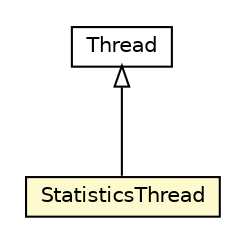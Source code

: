 #!/usr/local/bin/dot
#
# Class diagram 
# Generated by UMLGraph version 5.1 (http://www.umlgraph.org/)
#

digraph G {
	edge [fontname="Helvetica",fontsize=10,labelfontname="Helvetica",labelfontsize=10];
	node [fontname="Helvetica",fontsize=10,shape=plaintext];
	nodesep=0.25;
	ranksep=0.5;
	// pt.ist.fenixframework.backend.jvstm.pstm.StatisticsThread
	c103016 [label=<<table title="pt.ist.fenixframework.backend.jvstm.pstm.StatisticsThread" border="0" cellborder="1" cellspacing="0" cellpadding="2" port="p" bgcolor="lemonChiffon" href="./StatisticsThread.html">
		<tr><td><table border="0" cellspacing="0" cellpadding="1">
<tr><td align="center" balign="center"> StatisticsThread </td></tr>
		</table></td></tr>
		</table>>, fontname="Helvetica", fontcolor="black", fontsize=10.0];
	//pt.ist.fenixframework.backend.jvstm.pstm.StatisticsThread extends java.lang.Thread
	c103143:p -> c103016:p [dir=back,arrowtail=empty];
	// java.lang.Thread
	c103143 [label=<<table title="java.lang.Thread" border="0" cellborder="1" cellspacing="0" cellpadding="2" port="p" href="http://java.sun.com/j2se/1.4.2/docs/api/java/lang/Thread.html">
		<tr><td><table border="0" cellspacing="0" cellpadding="1">
<tr><td align="center" balign="center"> Thread </td></tr>
		</table></td></tr>
		</table>>, fontname="Helvetica", fontcolor="black", fontsize=10.0];
}

